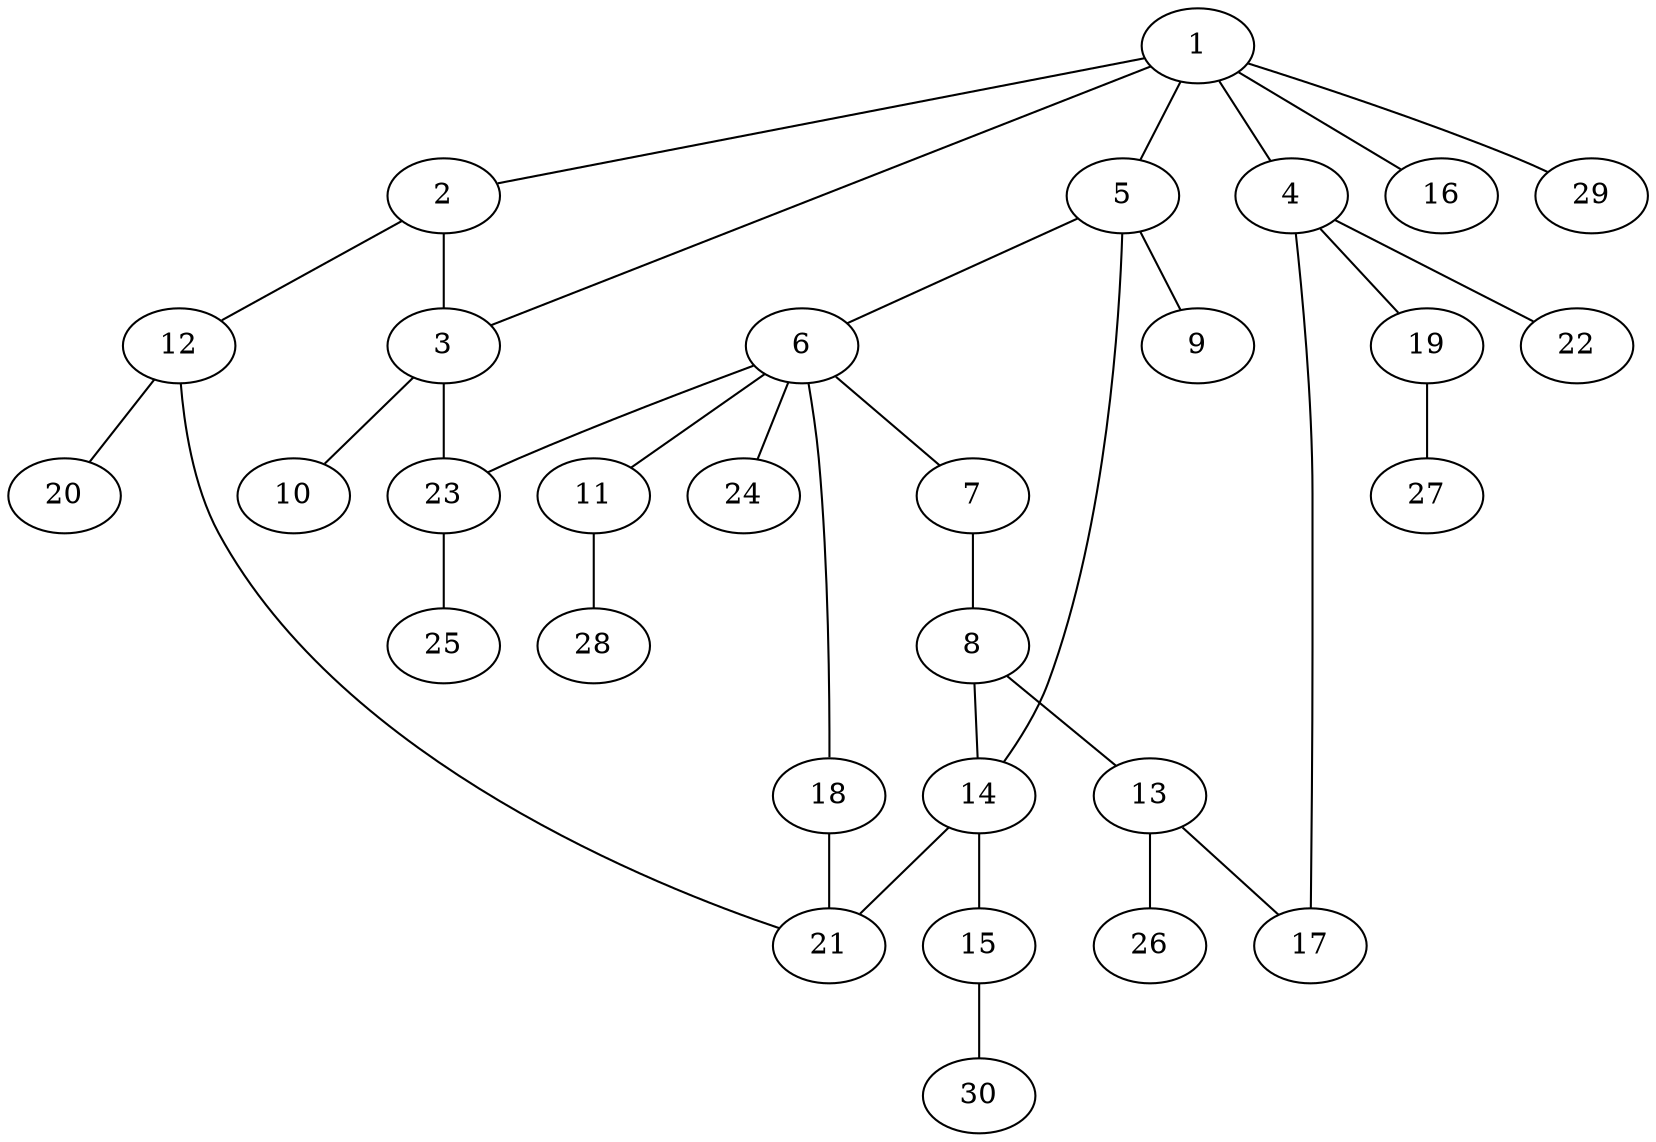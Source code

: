 graph graphname {1--2
1--3
1--4
1--5
1--16
1--29
2--3
2--12
3--10
3--23
4--17
4--19
4--22
5--6
5--9
5--14
6--7
6--11
6--18
6--23
6--24
7--8
8--13
8--14
11--28
12--20
12--21
13--17
13--26
14--15
14--21
15--30
18--21
19--27
23--25
}